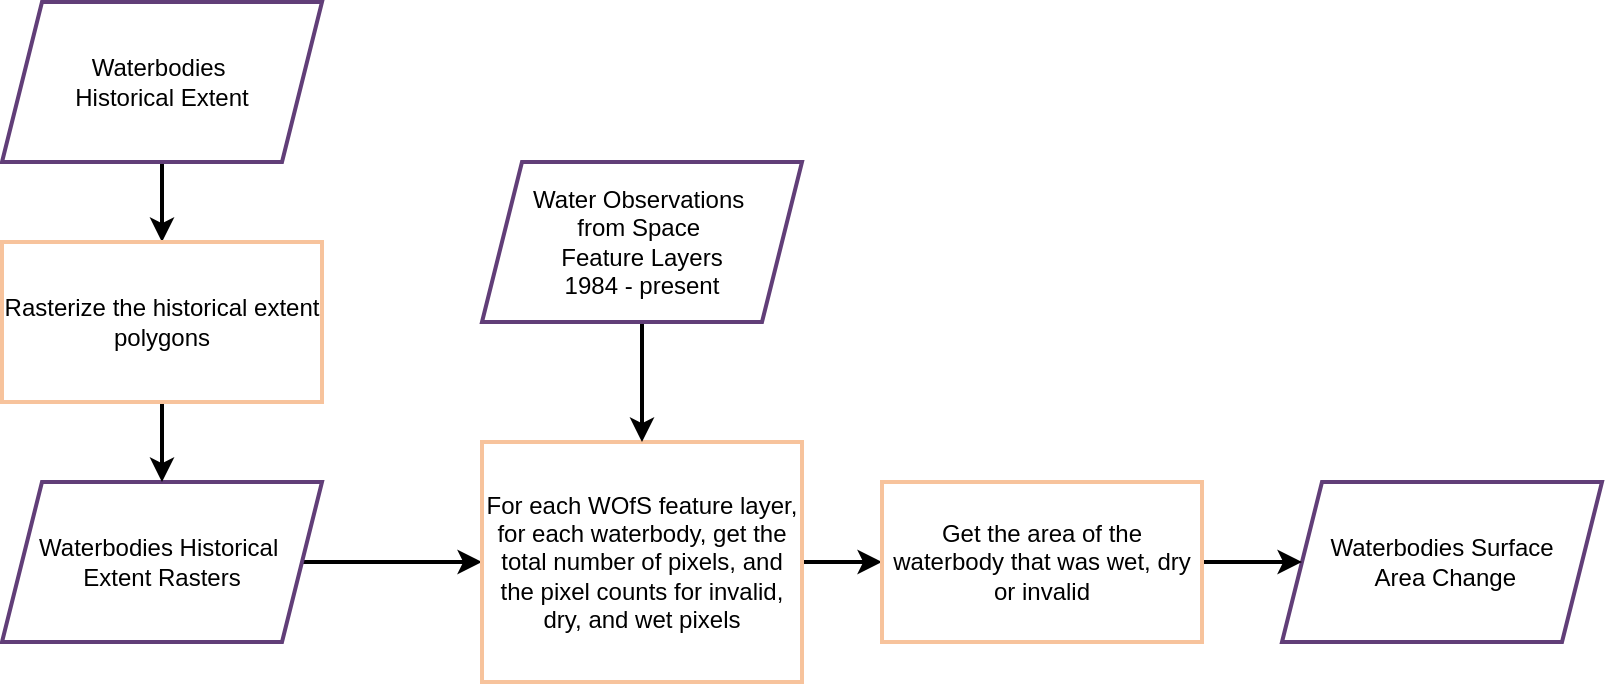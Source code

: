 <mxfile version="24.4.0" type="device">
  <diagram name="Page-1" id="PoXbQGGkHn2IiqusBMu0">
    <mxGraphModel dx="2284" dy="1935" grid="1" gridSize="10" guides="1" tooltips="1" connect="1" arrows="1" fold="1" page="1" pageScale="1" pageWidth="850" pageHeight="1100" math="0" shadow="0">
      <root>
        <mxCell id="0" />
        <mxCell id="1" parent="0" />
        <mxCell id="v2bUs0dWUvLKDh64cIxZ-14" value="" style="edgeStyle=orthogonalEdgeStyle;rounded=0;orthogonalLoop=1;jettySize=auto;html=1;strokeColor=default;strokeWidth=2;align=center;verticalAlign=middle;fontFamily=Helvetica;fontSize=11;fontColor=default;labelBackgroundColor=default;endArrow=classic;" edge="1" parent="1" source="v2bUs0dWUvLKDh64cIxZ-2" target="v2bUs0dWUvLKDh64cIxZ-4">
          <mxGeometry relative="1" as="geometry" />
        </mxCell>
        <mxCell id="v2bUs0dWUvLKDh64cIxZ-2" value="Waterbodies Historical&amp;nbsp;&lt;div&gt;Extent Rasters&lt;/div&gt;" style="shape=parallelogram;perimeter=parallelogramPerimeter;whiteSpace=wrap;html=1;fixedSize=1;strokeWidth=2;strokeColor=#613E78;" vertex="1" parent="1">
          <mxGeometry y="40" width="160" height="80" as="geometry" />
        </mxCell>
        <mxCell id="v2bUs0dWUvLKDh64cIxZ-27" value="" style="edgeStyle=orthogonalEdgeStyle;rounded=0;orthogonalLoop=1;jettySize=auto;html=1;strokeColor=default;strokeWidth=2;align=center;verticalAlign=middle;fontFamily=Helvetica;fontSize=11;fontColor=default;labelBackgroundColor=default;endArrow=classic;" edge="1" parent="1" source="v2bUs0dWUvLKDh64cIxZ-4" target="v2bUs0dWUvLKDh64cIxZ-26">
          <mxGeometry relative="1" as="geometry" />
        </mxCell>
        <mxCell id="v2bUs0dWUvLKDh64cIxZ-4" value="For each WOfS feature layer, for each waterbody, get the total number of pixels, and the pixel counts for invalid, dry, and wet pixels" style="whiteSpace=wrap;html=1;rounded=0;strokeColor=#F7C39C;strokeWidth=2;align=center;verticalAlign=middle;fontFamily=Helvetica;fontSize=12;fontColor=default;fillColor=default;" vertex="1" parent="1">
          <mxGeometry x="240" y="20" width="160" height="120" as="geometry" />
        </mxCell>
        <mxCell id="v2bUs0dWUvLKDh64cIxZ-22" value="" style="edgeStyle=orthogonalEdgeStyle;rounded=0;orthogonalLoop=1;jettySize=auto;html=1;strokeWidth=2;" edge="1" parent="1" source="v2bUs0dWUvLKDh64cIxZ-7" target="v2bUs0dWUvLKDh64cIxZ-8">
          <mxGeometry relative="1" as="geometry" />
        </mxCell>
        <mxCell id="v2bUs0dWUvLKDh64cIxZ-7" value="Waterbodies&amp;nbsp;&lt;div&gt;&lt;span style=&quot;background-color: initial;&quot;&gt;Historical Extent&lt;/span&gt;&lt;/div&gt;" style="shape=parallelogram;perimeter=parallelogramPerimeter;whiteSpace=wrap;html=1;fixedSize=1;strokeWidth=2;strokeColor=#613E78;" vertex="1" parent="1">
          <mxGeometry y="-200" width="160" height="80" as="geometry" />
        </mxCell>
        <mxCell id="v2bUs0dWUvLKDh64cIxZ-23" value="" style="edgeStyle=orthogonalEdgeStyle;rounded=0;orthogonalLoop=1;jettySize=auto;html=1;strokeColor=default;strokeWidth=2;align=center;verticalAlign=middle;fontFamily=Helvetica;fontSize=11;fontColor=default;labelBackgroundColor=default;endArrow=classic;" edge="1" parent="1" source="v2bUs0dWUvLKDh64cIxZ-8" target="v2bUs0dWUvLKDh64cIxZ-2">
          <mxGeometry relative="1" as="geometry" />
        </mxCell>
        <mxCell id="v2bUs0dWUvLKDh64cIxZ-8" value="Rasterize the historical extent polygons" style="rounded=0;whiteSpace=wrap;html=1;strokeWidth=2;strokeColor=#F7C39C;" vertex="1" parent="1">
          <mxGeometry y="-80" width="160" height="80" as="geometry" />
        </mxCell>
        <mxCell id="v2bUs0dWUvLKDh64cIxZ-21" value="" style="edgeStyle=orthogonalEdgeStyle;rounded=0;orthogonalLoop=1;jettySize=auto;html=1;strokeColor=default;strokeWidth=2;align=center;verticalAlign=middle;fontFamily=Helvetica;fontSize=11;fontColor=default;labelBackgroundColor=default;endArrow=classic;" edge="1" parent="1" source="v2bUs0dWUvLKDh64cIxZ-15" target="v2bUs0dWUvLKDh64cIxZ-4">
          <mxGeometry relative="1" as="geometry" />
        </mxCell>
        <mxCell id="v2bUs0dWUvLKDh64cIxZ-15" value="Water Observations&amp;nbsp;&lt;div&gt;from Space&amp;nbsp;&lt;/div&gt;&lt;div&gt;Feature Layers&lt;div&gt;1984 - present&lt;/div&gt;&lt;/div&gt;" style="shape=parallelogram;perimeter=parallelogramPerimeter;whiteSpace=wrap;html=1;fixedSize=1;strokeWidth=2;strokeColor=#613E78;" vertex="1" parent="1">
          <mxGeometry x="240" y="-120" width="160" height="80" as="geometry" />
        </mxCell>
        <mxCell id="v2bUs0dWUvLKDh64cIxZ-25" value="Waterbodies Surface&lt;div&gt;&amp;nbsp;Area Change&lt;/div&gt;" style="shape=parallelogram;perimeter=parallelogramPerimeter;whiteSpace=wrap;html=1;fixedSize=1;strokeWidth=2;strokeColor=#613E78;" vertex="1" parent="1">
          <mxGeometry x="640" y="40" width="160" height="80" as="geometry" />
        </mxCell>
        <mxCell id="v2bUs0dWUvLKDh64cIxZ-28" value="" style="edgeStyle=orthogonalEdgeStyle;rounded=0;orthogonalLoop=1;jettySize=auto;html=1;strokeColor=default;strokeWidth=2;align=center;verticalAlign=middle;fontFamily=Helvetica;fontSize=11;fontColor=default;labelBackgroundColor=default;endArrow=classic;" edge="1" parent="1" source="v2bUs0dWUvLKDh64cIxZ-26" target="v2bUs0dWUvLKDh64cIxZ-25">
          <mxGeometry relative="1" as="geometry" />
        </mxCell>
        <mxCell id="v2bUs0dWUvLKDh64cIxZ-26" value="Get the area of the waterbody that was wet, dry or invalid" style="whiteSpace=wrap;html=1;rounded=0;strokeColor=#F7C39C;strokeWidth=2;align=center;verticalAlign=middle;fontFamily=Helvetica;fontSize=12;fontColor=default;fillColor=default;" vertex="1" parent="1">
          <mxGeometry x="440" y="40" width="160" height="80" as="geometry" />
        </mxCell>
      </root>
    </mxGraphModel>
  </diagram>
</mxfile>

